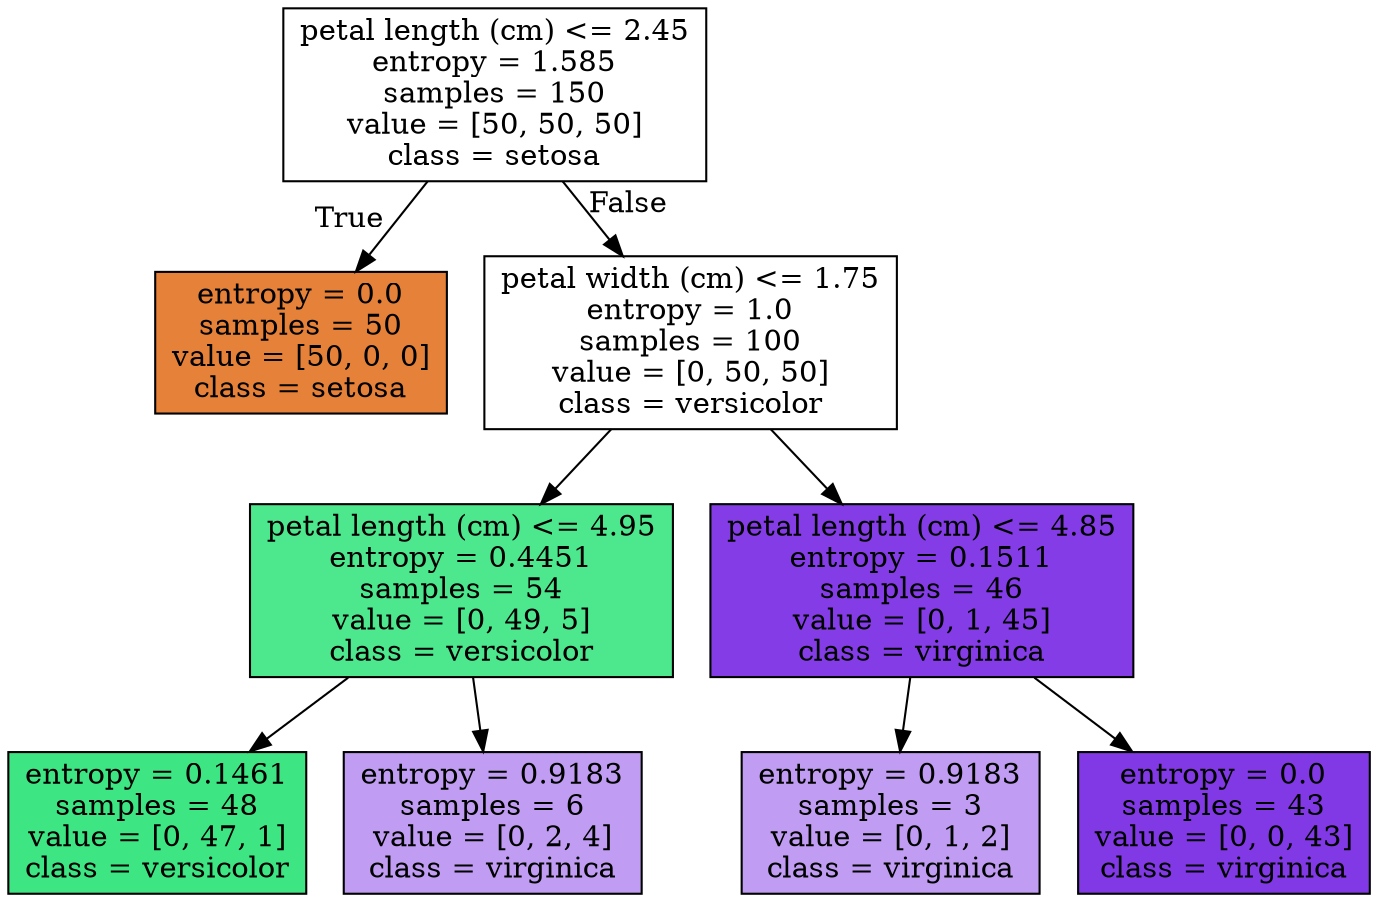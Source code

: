 digraph Tree {
node [shape=box, style="filled", color="black"] ;
0 [label="petal length (cm) <= 2.45\nentropy = 1.585\nsamples = 150\nvalue = [50, 50, 50]\nclass = setosa", fillcolor="#e5813900"] ;
1 [label="entropy = 0.0\nsamples = 50\nvalue = [50, 0, 0]\nclass = setosa", fillcolor="#e58139ff"] ;
0 -> 1 [labeldistance=2.5, labelangle=45, headlabel="True"] ;
2 [label="petal width (cm) <= 1.75\nentropy = 1.0\nsamples = 100\nvalue = [0, 50, 50]\nclass = versicolor", fillcolor="#39e58100"] ;
0 -> 2 [labeldistance=2.5, labelangle=-45, headlabel="False"] ;
3 [label="petal length (cm) <= 4.95\nentropy = 0.4451\nsamples = 54\nvalue = [0, 49, 5]\nclass = versicolor", fillcolor="#39e581e5"] ;
2 -> 3 ;
4 [label="entropy = 0.1461\nsamples = 48\nvalue = [0, 47, 1]\nclass = versicolor", fillcolor="#39e581fa"] ;
3 -> 4 ;
5 [label="entropy = 0.9183\nsamples = 6\nvalue = [0, 2, 4]\nclass = virginica", fillcolor="#8139e57f"] ;
3 -> 5 ;
6 [label="petal length (cm) <= 4.85\nentropy = 0.1511\nsamples = 46\nvalue = [0, 1, 45]\nclass = virginica", fillcolor="#8139e5f9"] ;
2 -> 6 ;
7 [label="entropy = 0.9183\nsamples = 3\nvalue = [0, 1, 2]\nclass = virginica", fillcolor="#8139e57f"] ;
6 -> 7 ;
8 [label="entropy = 0.0\nsamples = 43\nvalue = [0, 0, 43]\nclass = virginica", fillcolor="#8139e5ff"] ;
6 -> 8 ;
}